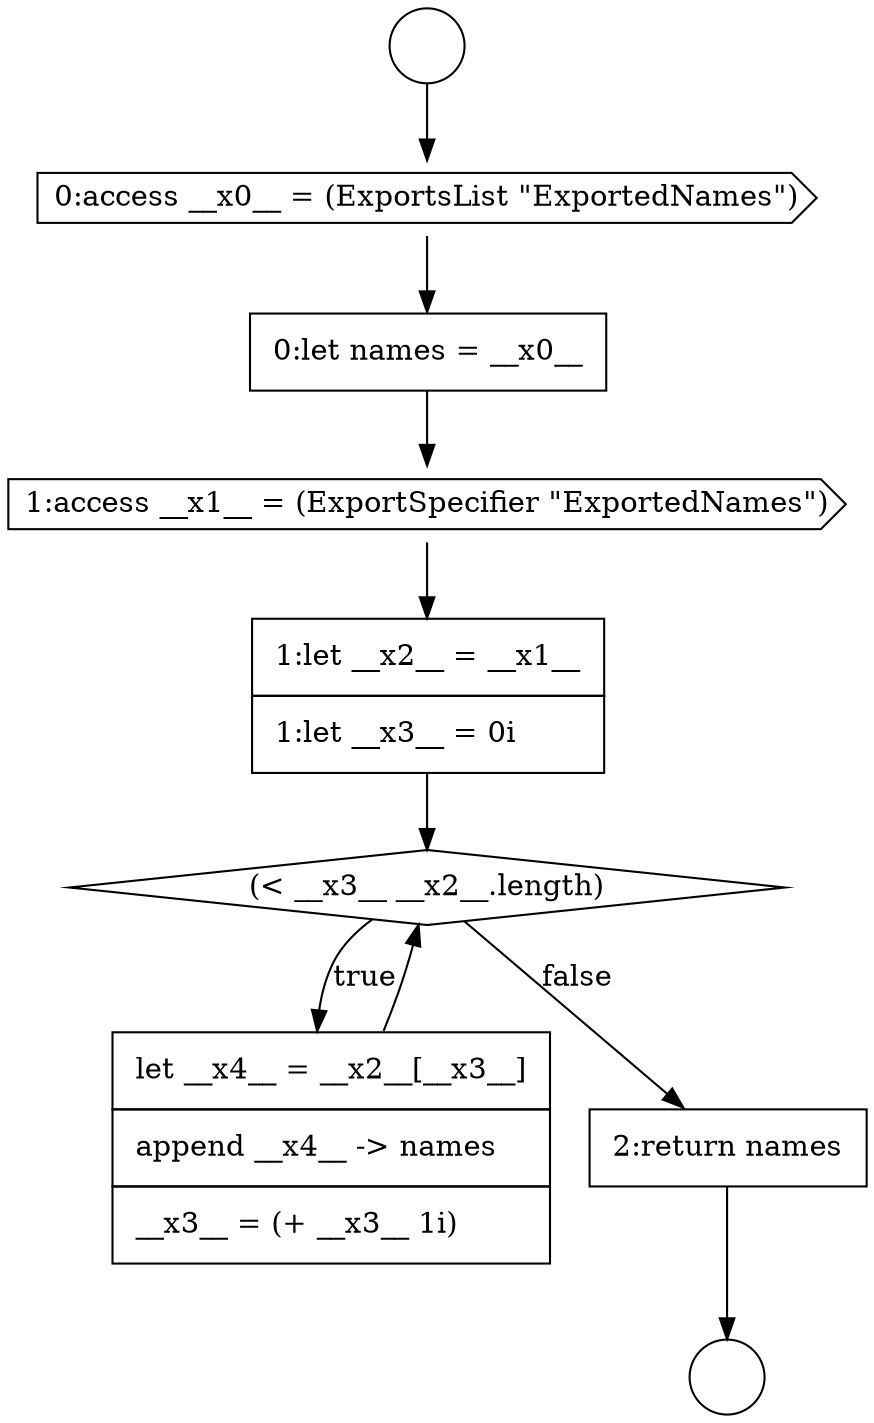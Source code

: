 digraph {
  node9786 [shape=none, margin=0, label=<<font color="black">
    <table border="0" cellborder="1" cellspacing="0" cellpadding="10">
      <tr><td align="left">0:let names = __x0__</td></tr>
    </table>
  </font>> color="black" fillcolor="white" style=filled]
  node9791 [shape=none, margin=0, label=<<font color="black">
    <table border="0" cellborder="1" cellspacing="0" cellpadding="10">
      <tr><td align="left">2:return names</td></tr>
    </table>
  </font>> color="black" fillcolor="white" style=filled]
  node9785 [shape=cds, label=<<font color="black">0:access __x0__ = (ExportsList &quot;ExportedNames&quot;)</font>> color="black" fillcolor="white" style=filled]
  node9790 [shape=none, margin=0, label=<<font color="black">
    <table border="0" cellborder="1" cellspacing="0" cellpadding="10">
      <tr><td align="left">let __x4__ = __x2__[__x3__]</td></tr>
      <tr><td align="left">append __x4__ -&gt; names</td></tr>
      <tr><td align="left">__x3__ = (+ __x3__ 1i)</td></tr>
    </table>
  </font>> color="black" fillcolor="white" style=filled]
  node9789 [shape=diamond, label=<<font color="black">(&lt; __x3__ __x2__.length)</font>> color="black" fillcolor="white" style=filled]
  node9783 [shape=circle label=" " color="black" fillcolor="white" style=filled]
  node9787 [shape=cds, label=<<font color="black">1:access __x1__ = (ExportSpecifier &quot;ExportedNames&quot;)</font>> color="black" fillcolor="white" style=filled]
  node9788 [shape=none, margin=0, label=<<font color="black">
    <table border="0" cellborder="1" cellspacing="0" cellpadding="10">
      <tr><td align="left">1:let __x2__ = __x1__</td></tr>
      <tr><td align="left">1:let __x3__ = 0i</td></tr>
    </table>
  </font>> color="black" fillcolor="white" style=filled]
  node9784 [shape=circle label=" " color="black" fillcolor="white" style=filled]
  node9789 -> node9790 [label=<<font color="black">true</font>> color="black"]
  node9789 -> node9791 [label=<<font color="black">false</font>> color="black"]
  node9786 -> node9787 [ color="black"]
  node9788 -> node9789 [ color="black"]
  node9790 -> node9789 [ color="black"]
  node9791 -> node9784 [ color="black"]
  node9787 -> node9788 [ color="black"]
  node9785 -> node9786 [ color="black"]
  node9783 -> node9785 [ color="black"]
}
